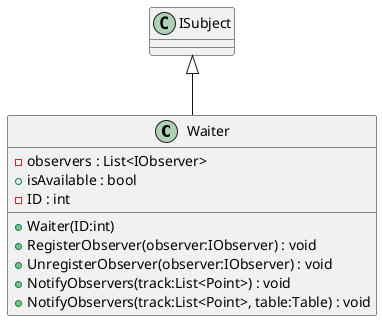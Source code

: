 @startuml
class Waiter {
    - observers : List<IObserver>
    + isAvailable : bool
    - ID : int
    + Waiter(ID:int)
    + RegisterObserver(observer:IObserver) : void
    + UnregisterObserver(observer:IObserver) : void
    + NotifyObservers(track:List<Point>) : void
    + NotifyObservers(track:List<Point>, table:Table) : void
}
ISubject <|-- Waiter
@enduml
